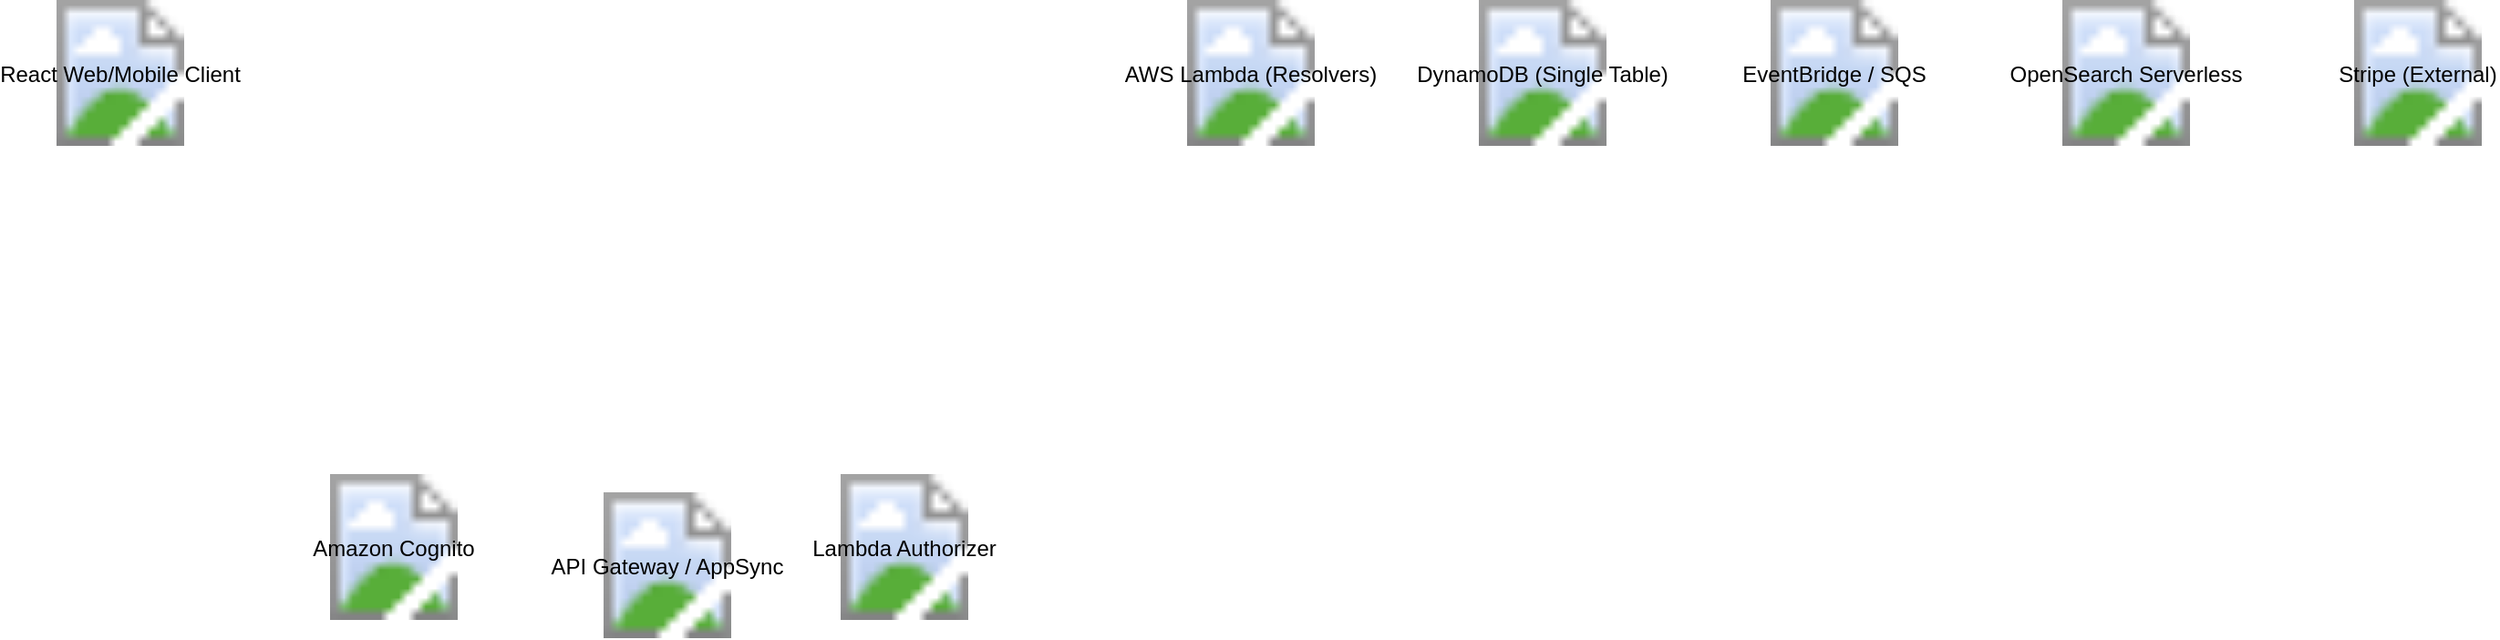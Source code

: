 <mxfile>
    <diagram id="aws-arch" name="AWS Serverless Architecture">
        <mxGraphModel dx="1174" dy="891" grid="1" gridSize="10" guides="1" tooltips="1" connect="1" arrows="1" fold="1" page="1" pageScale="1" pageWidth="1600" pageHeight="1200" math="0" shadow="0">
            <root>
                <mxCell id="0"/>
                <mxCell id="1" parent="0"/>
                <mxCell id="2" value="React Web/Mobile Client" style="shape=image;image=img/lib/mscae/WebClient.svg" parent="1" vertex="1">
                    <mxGeometry x="40" y="80" width="80" height="80" as="geometry"/>
                </mxCell>
                <mxCell id="3" value="Amazon Cognito" style="shape=image;image=img/lib/aws3/cognito.svg" parent="1" vertex="1">
                    <mxGeometry x="190" y="340" width="80" height="80" as="geometry"/>
                </mxCell>
                <mxCell id="4" value="API Gateway / AppSync" style="shape=image;image=img/lib/aws3/apigateway.svg" parent="1" vertex="1">
                    <mxGeometry x="340" y="350" width="80" height="80" as="geometry"/>
                </mxCell>
                <mxCell id="5" value="Lambda Authorizer" style="shape=image;image=img/lib/aws3/lambda.svg" parent="1" vertex="1">
                    <mxGeometry x="470" y="340" width="80" height="80" as="geometry"/>
                </mxCell>
                <mxCell id="6" value="AWS Lambda (Resolvers)" style="shape=image;image=img/lib/aws3/lambda.svg" parent="1" vertex="1">
                    <mxGeometry x="660" y="80" width="80" height="80" as="geometry"/>
                </mxCell>
                <mxCell id="7" value="DynamoDB (Single Table)" style="shape=image;image=img/lib/aws3/dynamodb.svg" parent="1" vertex="1">
                    <mxGeometry x="820" y="80" width="80" height="80" as="geometry"/>
                </mxCell>
                <mxCell id="8" value="EventBridge / SQS" style="shape=image;image=img/lib/aws3/sqs.svg" parent="1" vertex="1">
                    <mxGeometry x="980" y="80" width="80" height="80" as="geometry"/>
                </mxCell>
                <mxCell id="9" value="OpenSearch Serverless" style="shape=image;image=img/lib/aws3/opensearch.svg" parent="1" vertex="1">
                    <mxGeometry x="1140" y="80" width="80" height="80" as="geometry"/>
                </mxCell>
                <mxCell id="10" value="Stripe (External)" style="shape=image;image=img/lib/mscae/Payment.svg" parent="1" vertex="1">
                    <mxGeometry x="1300" y="80" width="80" height="80" as="geometry"/>
                </mxCell>
            </root>
        </mxGraphModel>
    </diagram>
</mxfile>